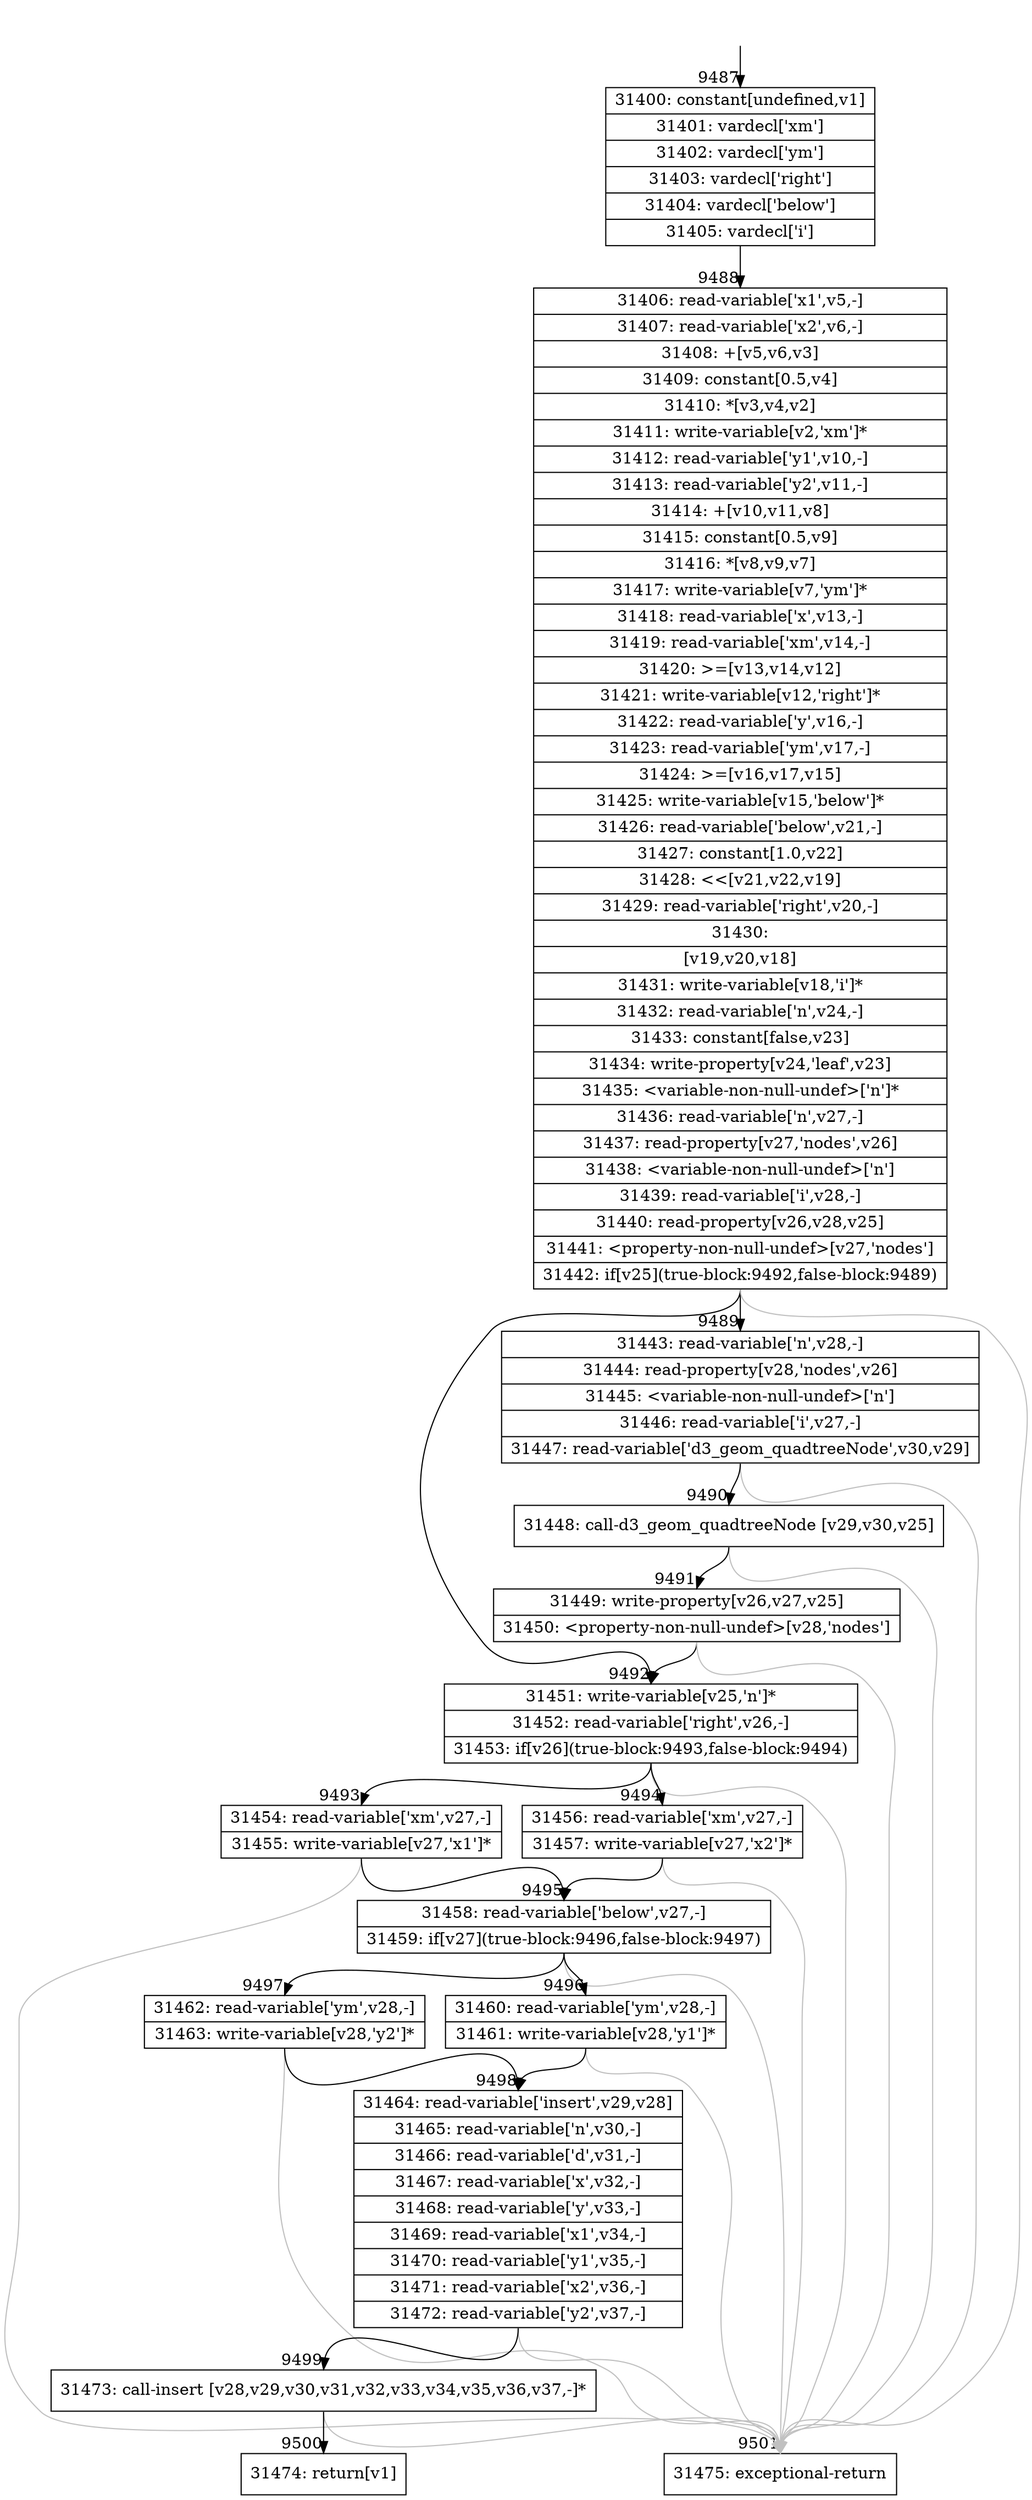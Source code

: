 digraph {
rankdir="TD"
BB_entry873[shape=none,label=""];
BB_entry873 -> BB9487 [tailport=s, headport=n, headlabel="    9487"]
BB9487 [shape=record label="{31400: constant[undefined,v1]|31401: vardecl['xm']|31402: vardecl['ym']|31403: vardecl['right']|31404: vardecl['below']|31405: vardecl['i']}" ] 
BB9487 -> BB9488 [tailport=s, headport=n, headlabel="      9488"]
BB9488 [shape=record label="{31406: read-variable['x1',v5,-]|31407: read-variable['x2',v6,-]|31408: +[v5,v6,v3]|31409: constant[0.5,v4]|31410: *[v3,v4,v2]|31411: write-variable[v2,'xm']*|31412: read-variable['y1',v10,-]|31413: read-variable['y2',v11,-]|31414: +[v10,v11,v8]|31415: constant[0.5,v9]|31416: *[v8,v9,v7]|31417: write-variable[v7,'ym']*|31418: read-variable['x',v13,-]|31419: read-variable['xm',v14,-]|31420: \>=[v13,v14,v12]|31421: write-variable[v12,'right']*|31422: read-variable['y',v16,-]|31423: read-variable['ym',v17,-]|31424: \>=[v16,v17,v15]|31425: write-variable[v15,'below']*|31426: read-variable['below',v21,-]|31427: constant[1.0,v22]|31428: \<\<[v21,v22,v19]|31429: read-variable['right',v20,-]|31430: |[v19,v20,v18]|31431: write-variable[v18,'i']*|31432: read-variable['n',v24,-]|31433: constant[false,v23]|31434: write-property[v24,'leaf',v23]|31435: \<variable-non-null-undef\>['n']*|31436: read-variable['n',v27,-]|31437: read-property[v27,'nodes',v26]|31438: \<variable-non-null-undef\>['n']|31439: read-variable['i',v28,-]|31440: read-property[v26,v28,v25]|31441: \<property-non-null-undef\>[v27,'nodes']|31442: if[v25](true-block:9492,false-block:9489)}" ] 
BB9488 -> BB9492 [tailport=s, headport=n, headlabel="      9492"]
BB9488 -> BB9489 [tailport=s, headport=n, headlabel="      9489"]
BB9488 -> BB9501 [tailport=s, headport=n, color=gray, headlabel="      9501"]
BB9489 [shape=record label="{31443: read-variable['n',v28,-]|31444: read-property[v28,'nodes',v26]|31445: \<variable-non-null-undef\>['n']|31446: read-variable['i',v27,-]|31447: read-variable['d3_geom_quadtreeNode',v30,v29]}" ] 
BB9489 -> BB9490 [tailport=s, headport=n, headlabel="      9490"]
BB9489 -> BB9501 [tailport=s, headport=n, color=gray]
BB9490 [shape=record label="{31448: call-d3_geom_quadtreeNode [v29,v30,v25]}" ] 
BB9490 -> BB9491 [tailport=s, headport=n, headlabel="      9491"]
BB9490 -> BB9501 [tailport=s, headport=n, color=gray]
BB9491 [shape=record label="{31449: write-property[v26,v27,v25]|31450: \<property-non-null-undef\>[v28,'nodes']}" ] 
BB9491 -> BB9492 [tailport=s, headport=n]
BB9491 -> BB9501 [tailport=s, headport=n, color=gray]
BB9492 [shape=record label="{31451: write-variable[v25,'n']*|31452: read-variable['right',v26,-]|31453: if[v26](true-block:9493,false-block:9494)}" ] 
BB9492 -> BB9493 [tailport=s, headport=n, headlabel="      9493"]
BB9492 -> BB9494 [tailport=s, headport=n, headlabel="      9494"]
BB9492 -> BB9501 [tailport=s, headport=n, color=gray]
BB9493 [shape=record label="{31454: read-variable['xm',v27,-]|31455: write-variable[v27,'x1']*}" ] 
BB9493 -> BB9495 [tailport=s, headport=n, headlabel="      9495"]
BB9493 -> BB9501 [tailport=s, headport=n, color=gray]
BB9494 [shape=record label="{31456: read-variable['xm',v27,-]|31457: write-variable[v27,'x2']*}" ] 
BB9494 -> BB9495 [tailport=s, headport=n]
BB9494 -> BB9501 [tailport=s, headport=n, color=gray]
BB9495 [shape=record label="{31458: read-variable['below',v27,-]|31459: if[v27](true-block:9496,false-block:9497)}" ] 
BB9495 -> BB9496 [tailport=s, headport=n, headlabel="      9496"]
BB9495 -> BB9497 [tailport=s, headport=n, headlabel="      9497"]
BB9495 -> BB9501 [tailport=s, headport=n, color=gray]
BB9496 [shape=record label="{31460: read-variable['ym',v28,-]|31461: write-variable[v28,'y1']*}" ] 
BB9496 -> BB9498 [tailport=s, headport=n, headlabel="      9498"]
BB9496 -> BB9501 [tailport=s, headport=n, color=gray]
BB9497 [shape=record label="{31462: read-variable['ym',v28,-]|31463: write-variable[v28,'y2']*}" ] 
BB9497 -> BB9498 [tailport=s, headport=n]
BB9497 -> BB9501 [tailport=s, headport=n, color=gray]
BB9498 [shape=record label="{31464: read-variable['insert',v29,v28]|31465: read-variable['n',v30,-]|31466: read-variable['d',v31,-]|31467: read-variable['x',v32,-]|31468: read-variable['y',v33,-]|31469: read-variable['x1',v34,-]|31470: read-variable['y1',v35,-]|31471: read-variable['x2',v36,-]|31472: read-variable['y2',v37,-]}" ] 
BB9498 -> BB9499 [tailport=s, headport=n, headlabel="      9499"]
BB9498 -> BB9501 [tailport=s, headport=n, color=gray]
BB9499 [shape=record label="{31473: call-insert [v28,v29,v30,v31,v32,v33,v34,v35,v36,v37,-]*}" ] 
BB9499 -> BB9500 [tailport=s, headport=n, headlabel="      9500"]
BB9499 -> BB9501 [tailport=s, headport=n, color=gray]
BB9500 [shape=record label="{31474: return[v1]}" ] 
BB9501 [shape=record label="{31475: exceptional-return}" ] 
//#$~ 5609
}
